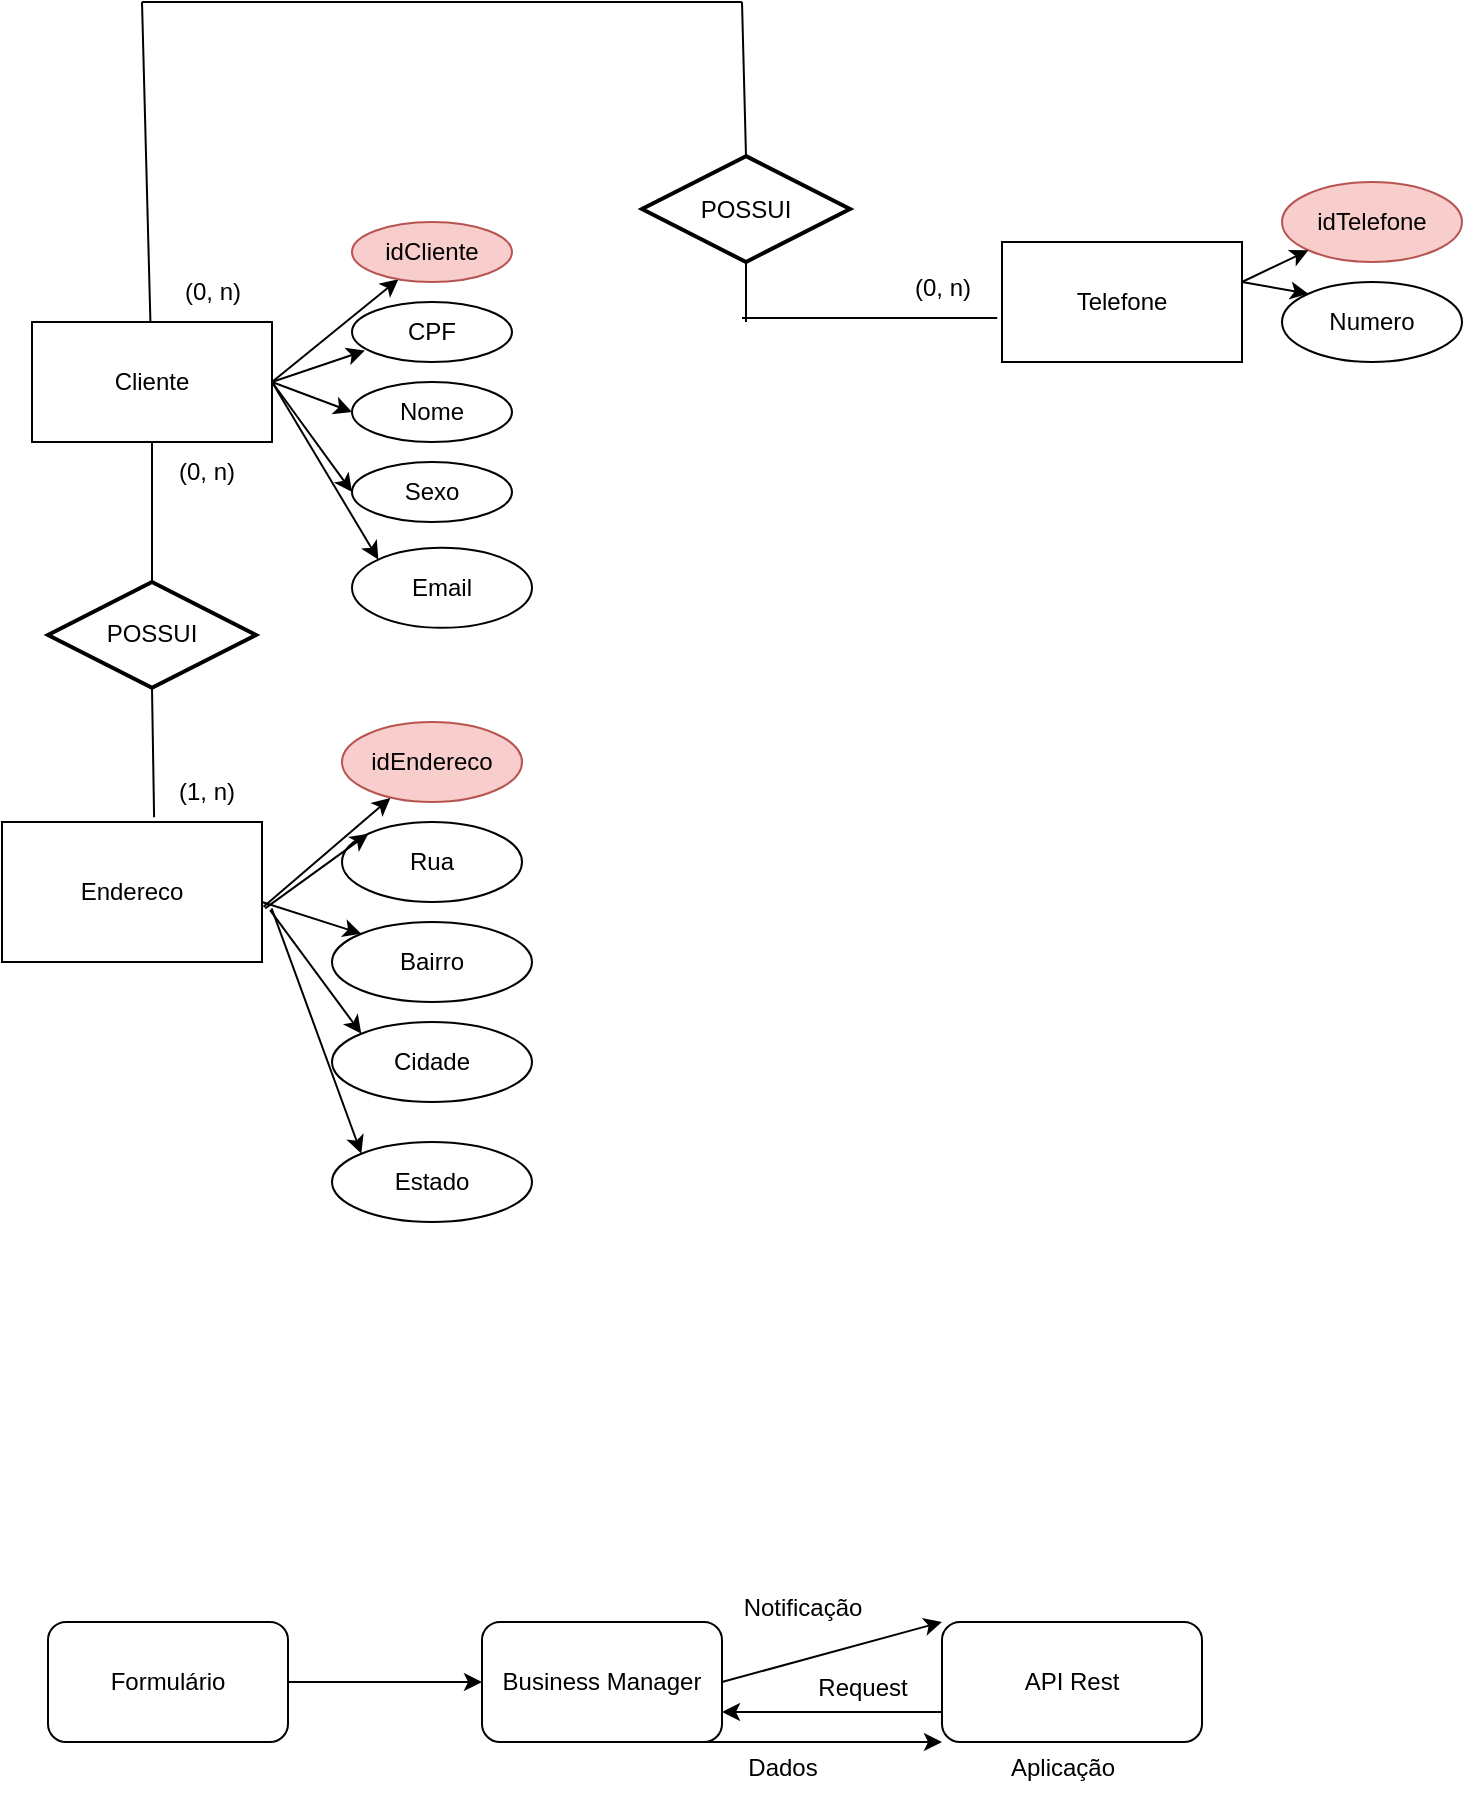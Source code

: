 <mxfile version="24.7.17">
  <diagram name="Página-1" id="PGvJ7YaxBcb3JJZYLfhu">
    <mxGraphModel dx="1050" dy="522" grid="1" gridSize="10" guides="1" tooltips="1" connect="1" arrows="1" fold="1" page="1" pageScale="1" pageWidth="827" pageHeight="1169" math="0" shadow="0">
      <root>
        <mxCell id="0" />
        <mxCell id="1" parent="0" />
        <mxCell id="PcM7yAwqfckMbdmHcBPO-1" value="Cliente" style="rounded=0;whiteSpace=wrap;html=1;" vertex="1" parent="1">
          <mxGeometry x="45" y="240" width="120" height="60" as="geometry" />
        </mxCell>
        <mxCell id="PcM7yAwqfckMbdmHcBPO-2" value="" style="endArrow=classic;html=1;rounded=0;exitX=1;exitY=0.5;exitDx=0;exitDy=0;" edge="1" parent="1" source="PcM7yAwqfckMbdmHcBPO-1" target="PcM7yAwqfckMbdmHcBPO-3">
          <mxGeometry width="50" height="50" relative="1" as="geometry">
            <mxPoint x="165" y="260" as="sourcePoint" />
            <mxPoint x="235" y="230" as="targetPoint" />
          </mxGeometry>
        </mxCell>
        <mxCell id="PcM7yAwqfckMbdmHcBPO-3" value="idCliente" style="ellipse;whiteSpace=wrap;html=1;align=center;fillColor=#f8cecc;strokeColor=#b85450;" vertex="1" parent="1">
          <mxGeometry x="205" y="190" width="80" height="30" as="geometry" />
        </mxCell>
        <mxCell id="PcM7yAwqfckMbdmHcBPO-4" value="CPF" style="ellipse;whiteSpace=wrap;html=1;align=center;" vertex="1" parent="1">
          <mxGeometry x="205" y="230" width="80" height="30" as="geometry" />
        </mxCell>
        <mxCell id="PcM7yAwqfckMbdmHcBPO-6" value="" style="endArrow=classic;html=1;rounded=0;entryX=0.08;entryY=0.81;entryDx=0;entryDy=0;entryPerimeter=0;" edge="1" parent="1" target="PcM7yAwqfckMbdmHcBPO-4">
          <mxGeometry width="50" height="50" relative="1" as="geometry">
            <mxPoint x="165" y="270" as="sourcePoint" />
            <mxPoint x="215" y="235" as="targetPoint" />
          </mxGeometry>
        </mxCell>
        <mxCell id="PcM7yAwqfckMbdmHcBPO-7" value="Nome" style="ellipse;whiteSpace=wrap;html=1;align=center;" vertex="1" parent="1">
          <mxGeometry x="205" y="270" width="80" height="30" as="geometry" />
        </mxCell>
        <mxCell id="PcM7yAwqfckMbdmHcBPO-8" value="" style="endArrow=classic;html=1;rounded=0;exitX=1;exitY=0.5;exitDx=0;exitDy=0;entryX=0;entryY=0.5;entryDx=0;entryDy=0;" edge="1" parent="1" source="PcM7yAwqfckMbdmHcBPO-1" target="PcM7yAwqfckMbdmHcBPO-7">
          <mxGeometry width="50" height="50" relative="1" as="geometry">
            <mxPoint x="175" y="270" as="sourcePoint" />
            <mxPoint x="223" y="282" as="targetPoint" />
          </mxGeometry>
        </mxCell>
        <mxCell id="PcM7yAwqfckMbdmHcBPO-9" value="Sexo" style="ellipse;whiteSpace=wrap;html=1;align=center;" vertex="1" parent="1">
          <mxGeometry x="205" y="310" width="80" height="30" as="geometry" />
        </mxCell>
        <mxCell id="PcM7yAwqfckMbdmHcBPO-10" value="" style="endArrow=classic;html=1;rounded=0;entryX=0;entryY=0.5;entryDx=0;entryDy=0;exitX=1;exitY=0.5;exitDx=0;exitDy=0;" edge="1" parent="1" source="PcM7yAwqfckMbdmHcBPO-1" target="PcM7yAwqfckMbdmHcBPO-9">
          <mxGeometry width="50" height="50" relative="1" as="geometry">
            <mxPoint x="155" y="270" as="sourcePoint" />
            <mxPoint x="175" y="300" as="targetPoint" />
          </mxGeometry>
        </mxCell>
        <mxCell id="PcM7yAwqfckMbdmHcBPO-12" value="Email" style="ellipse;whiteSpace=wrap;html=1;align=center;" vertex="1" parent="1">
          <mxGeometry x="205" y="352.93" width="90" height="40" as="geometry" />
        </mxCell>
        <mxCell id="PcM7yAwqfckMbdmHcBPO-13" value="" style="endArrow=classic;html=1;rounded=0;entryX=0;entryY=0;entryDx=0;entryDy=0;exitX=1;exitY=0.5;exitDx=0;exitDy=0;" edge="1" parent="1" source="PcM7yAwqfckMbdmHcBPO-1" target="PcM7yAwqfckMbdmHcBPO-12">
          <mxGeometry width="50" height="50" relative="1" as="geometry">
            <mxPoint x="165" y="270" as="sourcePoint" />
            <mxPoint x="213.18" y="355.858" as="targetPoint" />
          </mxGeometry>
        </mxCell>
        <mxCell id="PcM7yAwqfckMbdmHcBPO-14" value="Telefone" style="rounded=0;whiteSpace=wrap;html=1;" vertex="1" parent="1">
          <mxGeometry x="530" y="200" width="120" height="60" as="geometry" />
        </mxCell>
        <mxCell id="PcM7yAwqfckMbdmHcBPO-15" value="idTelefone" style="ellipse;whiteSpace=wrap;html=1;align=center;fillColor=#f8cecc;strokeColor=#b85450;" vertex="1" parent="1">
          <mxGeometry x="670" y="170" width="90" height="40" as="geometry" />
        </mxCell>
        <mxCell id="PcM7yAwqfckMbdmHcBPO-16" value="Numero" style="ellipse;whiteSpace=wrap;html=1;align=center;" vertex="1" parent="1">
          <mxGeometry x="670" y="220" width="90" height="40" as="geometry" />
        </mxCell>
        <mxCell id="PcM7yAwqfckMbdmHcBPO-19" value="" style="endArrow=classic;html=1;rounded=0;entryX=0;entryY=1;entryDx=0;entryDy=0;" edge="1" parent="1" target="PcM7yAwqfckMbdmHcBPO-15">
          <mxGeometry width="50" height="50" relative="1" as="geometry">
            <mxPoint x="650" y="220" as="sourcePoint" />
            <mxPoint x="700" y="170" as="targetPoint" />
          </mxGeometry>
        </mxCell>
        <mxCell id="PcM7yAwqfckMbdmHcBPO-20" value="" style="endArrow=classic;html=1;rounded=0;entryX=0;entryY=0;entryDx=0;entryDy=0;" edge="1" parent="1" target="PcM7yAwqfckMbdmHcBPO-16">
          <mxGeometry width="50" height="50" relative="1" as="geometry">
            <mxPoint x="650" y="220" as="sourcePoint" />
            <mxPoint x="700" y="170" as="targetPoint" />
          </mxGeometry>
        </mxCell>
        <mxCell id="PcM7yAwqfckMbdmHcBPO-21" value="Endereco" style="html=1;dashed=0;whiteSpace=wrap;" vertex="1" parent="1">
          <mxGeometry x="30" y="490" width="130" height="70" as="geometry" />
        </mxCell>
        <mxCell id="PcM7yAwqfckMbdmHcBPO-25" value="idEndereco" style="ellipse;whiteSpace=wrap;html=1;align=center;fillColor=#f8cecc;strokeColor=#b85450;" vertex="1" parent="1">
          <mxGeometry x="200" y="440" width="90" height="40" as="geometry" />
        </mxCell>
        <mxCell id="PcM7yAwqfckMbdmHcBPO-26" value="" style="endArrow=classic;html=1;rounded=0;entryX=0.269;entryY=0.95;entryDx=0;entryDy=0;entryPerimeter=0;exitX=1.006;exitY=0.606;exitDx=0;exitDy=0;exitPerimeter=0;" edge="1" parent="1" source="PcM7yAwqfckMbdmHcBPO-21" target="PcM7yAwqfckMbdmHcBPO-25">
          <mxGeometry width="50" height="50" relative="1" as="geometry">
            <mxPoint x="160" y="530" as="sourcePoint" />
            <mxPoint x="210" y="480" as="targetPoint" />
          </mxGeometry>
        </mxCell>
        <mxCell id="PcM7yAwqfckMbdmHcBPO-29" value="Rua" style="ellipse;whiteSpace=wrap;html=1;align=center;" vertex="1" parent="1">
          <mxGeometry x="200" y="490" width="90" height="40" as="geometry" />
        </mxCell>
        <mxCell id="PcM7yAwqfckMbdmHcBPO-30" value="" style="endArrow=classic;html=1;rounded=0;entryX=0;entryY=0;entryDx=0;entryDy=0;exitX=1.012;exitY=0.617;exitDx=0;exitDy=0;exitPerimeter=0;" edge="1" parent="1" source="PcM7yAwqfckMbdmHcBPO-21" target="PcM7yAwqfckMbdmHcBPO-29">
          <mxGeometry width="50" height="50" relative="1" as="geometry">
            <mxPoint x="160" y="530" as="sourcePoint" />
            <mxPoint x="210" y="480" as="targetPoint" />
          </mxGeometry>
        </mxCell>
        <mxCell id="PcM7yAwqfckMbdmHcBPO-31" value="Bairro" style="ellipse;whiteSpace=wrap;html=1;align=center;" vertex="1" parent="1">
          <mxGeometry x="195" y="540" width="100" height="40" as="geometry" />
        </mxCell>
        <mxCell id="PcM7yAwqfckMbdmHcBPO-32" value="" style="endArrow=classic;html=1;rounded=0;entryX=0;entryY=0;entryDx=0;entryDy=0;" edge="1" parent="1" target="PcM7yAwqfckMbdmHcBPO-31">
          <mxGeometry width="50" height="50" relative="1" as="geometry">
            <mxPoint x="160" y="530" as="sourcePoint" />
            <mxPoint x="210" y="510" as="targetPoint" />
          </mxGeometry>
        </mxCell>
        <mxCell id="PcM7yAwqfckMbdmHcBPO-33" value="Cidade" style="ellipse;whiteSpace=wrap;html=1;align=center;" vertex="1" parent="1">
          <mxGeometry x="195" y="590" width="100" height="40" as="geometry" />
        </mxCell>
        <mxCell id="PcM7yAwqfckMbdmHcBPO-34" value="" style="endArrow=classic;html=1;rounded=0;entryX=0;entryY=0;entryDx=0;entryDy=0;exitX=1.031;exitY=0.629;exitDx=0;exitDy=0;exitPerimeter=0;" edge="1" parent="1" source="PcM7yAwqfckMbdmHcBPO-21" target="PcM7yAwqfckMbdmHcBPO-33">
          <mxGeometry width="50" height="50" relative="1" as="geometry">
            <mxPoint x="160" y="530" as="sourcePoint" />
            <mxPoint x="210" y="490" as="targetPoint" />
          </mxGeometry>
        </mxCell>
        <mxCell id="PcM7yAwqfckMbdmHcBPO-35" value="Estado" style="ellipse;whiteSpace=wrap;html=1;align=center;" vertex="1" parent="1">
          <mxGeometry x="195" y="650" width="100" height="40" as="geometry" />
        </mxCell>
        <mxCell id="PcM7yAwqfckMbdmHcBPO-36" value="" style="endArrow=classic;html=1;rounded=0;exitX=1.037;exitY=0.617;exitDx=0;exitDy=0;exitPerimeter=0;entryX=0;entryY=0;entryDx=0;entryDy=0;" edge="1" parent="1" source="PcM7yAwqfckMbdmHcBPO-21" target="PcM7yAwqfckMbdmHcBPO-35">
          <mxGeometry width="50" height="50" relative="1" as="geometry">
            <mxPoint x="360" y="590" as="sourcePoint" />
            <mxPoint x="410" y="540" as="targetPoint" />
          </mxGeometry>
        </mxCell>
        <mxCell id="PcM7yAwqfckMbdmHcBPO-39" value="POSSUI" style="strokeWidth=2;html=1;shape=mxgraph.flowchart.decision;whiteSpace=wrap;" vertex="1" parent="1">
          <mxGeometry x="350" y="157.07" width="104" height="52.93" as="geometry" />
        </mxCell>
        <mxCell id="PcM7yAwqfckMbdmHcBPO-44" value="" style="endArrow=none;html=1;rounded=0;" edge="1" parent="1" target="PcM7yAwqfckMbdmHcBPO-1">
          <mxGeometry width="50" height="50" relative="1" as="geometry">
            <mxPoint x="100" y="80" as="sourcePoint" />
            <mxPoint x="440" y="280" as="targetPoint" />
          </mxGeometry>
        </mxCell>
        <mxCell id="PcM7yAwqfckMbdmHcBPO-45" value="" style="endArrow=none;html=1;rounded=0;exitX=0.5;exitY=0;exitDx=0;exitDy=0;exitPerimeter=0;" edge="1" parent="1" source="PcM7yAwqfckMbdmHcBPO-39">
          <mxGeometry width="50" height="50" relative="1" as="geometry">
            <mxPoint x="400" y="160" as="sourcePoint" />
            <mxPoint x="400" y="80" as="targetPoint" />
          </mxGeometry>
        </mxCell>
        <mxCell id="PcM7yAwqfckMbdmHcBPO-47" value="" style="endArrow=none;html=1;rounded=0;" edge="1" parent="1">
          <mxGeometry width="50" height="50" relative="1" as="geometry">
            <mxPoint x="100" y="80" as="sourcePoint" />
            <mxPoint x="400" y="80" as="targetPoint" />
          </mxGeometry>
        </mxCell>
        <mxCell id="PcM7yAwqfckMbdmHcBPO-48" value="" style="endArrow=none;html=1;rounded=0;entryX=0.5;entryY=1;entryDx=0;entryDy=0;entryPerimeter=0;" edge="1" parent="1" target="PcM7yAwqfckMbdmHcBPO-39">
          <mxGeometry width="50" height="50" relative="1" as="geometry">
            <mxPoint x="402" y="240" as="sourcePoint" />
            <mxPoint x="440" y="280" as="targetPoint" />
          </mxGeometry>
        </mxCell>
        <mxCell id="PcM7yAwqfckMbdmHcBPO-50" value="" style="endArrow=none;html=1;rounded=0;exitX=-0.02;exitY=0.633;exitDx=0;exitDy=0;exitPerimeter=0;" edge="1" parent="1" source="PcM7yAwqfckMbdmHcBPO-14">
          <mxGeometry width="50" height="50" relative="1" as="geometry">
            <mxPoint x="440" y="393" as="sourcePoint" />
            <mxPoint x="400" y="238" as="targetPoint" />
          </mxGeometry>
        </mxCell>
        <mxCell id="PcM7yAwqfckMbdmHcBPO-51" value="(0, n)" style="text;html=1;align=center;verticalAlign=middle;resizable=0;points=[];autosize=1;strokeColor=none;fillColor=none;" vertex="1" parent="1">
          <mxGeometry x="475" y="208" width="50" height="30" as="geometry" />
        </mxCell>
        <mxCell id="PcM7yAwqfckMbdmHcBPO-52" value="(0, n)" style="text;html=1;align=center;verticalAlign=middle;resizable=0;points=[];autosize=1;strokeColor=none;fillColor=none;" vertex="1" parent="1">
          <mxGeometry x="110" y="210" width="50" height="30" as="geometry" />
        </mxCell>
        <mxCell id="PcM7yAwqfckMbdmHcBPO-54" value="POSSUI" style="strokeWidth=2;html=1;shape=mxgraph.flowchart.decision;whiteSpace=wrap;" vertex="1" parent="1">
          <mxGeometry x="53" y="370" width="104" height="52.93" as="geometry" />
        </mxCell>
        <mxCell id="PcM7yAwqfckMbdmHcBPO-55" value="" style="endArrow=none;html=1;rounded=0;entryX=0.5;entryY=1;entryDx=0;entryDy=0;exitX=0.5;exitY=0;exitDx=0;exitDy=0;exitPerimeter=0;" edge="1" parent="1" source="PcM7yAwqfckMbdmHcBPO-54" target="PcM7yAwqfckMbdmHcBPO-1">
          <mxGeometry width="50" height="50" relative="1" as="geometry">
            <mxPoint x="390" y="330" as="sourcePoint" />
            <mxPoint x="440" y="280" as="targetPoint" />
          </mxGeometry>
        </mxCell>
        <mxCell id="PcM7yAwqfckMbdmHcBPO-56" value="" style="endArrow=none;html=1;rounded=0;exitX=0.585;exitY=-0.034;exitDx=0;exitDy=0;entryX=0.5;entryY=1;entryDx=0;entryDy=0;entryPerimeter=0;exitPerimeter=0;" edge="1" parent="1" source="PcM7yAwqfckMbdmHcBPO-21" target="PcM7yAwqfckMbdmHcBPO-54">
          <mxGeometry width="50" height="50" relative="1" as="geometry">
            <mxPoint x="390" y="330" as="sourcePoint" />
            <mxPoint x="440" y="280" as="targetPoint" />
          </mxGeometry>
        </mxCell>
        <mxCell id="PcM7yAwqfckMbdmHcBPO-57" value="(0, n)" style="text;html=1;align=center;verticalAlign=middle;resizable=0;points=[];autosize=1;strokeColor=none;fillColor=none;" vertex="1" parent="1">
          <mxGeometry x="107" y="300" width="50" height="30" as="geometry" />
        </mxCell>
        <mxCell id="PcM7yAwqfckMbdmHcBPO-58" value="(1, n)" style="text;html=1;align=center;verticalAlign=middle;resizable=0;points=[];autosize=1;strokeColor=none;fillColor=none;" vertex="1" parent="1">
          <mxGeometry x="107" y="460" width="50" height="30" as="geometry" />
        </mxCell>
        <mxCell id="PcM7yAwqfckMbdmHcBPO-59" value="Formulário" style="rounded=1;whiteSpace=wrap;html=1;" vertex="1" parent="1">
          <mxGeometry x="53" y="890" width="120" height="60" as="geometry" />
        </mxCell>
        <mxCell id="PcM7yAwqfckMbdmHcBPO-60" value="" style="endArrow=classic;html=1;rounded=0;exitX=1;exitY=0.5;exitDx=0;exitDy=0;" edge="1" parent="1" source="PcM7yAwqfckMbdmHcBPO-59">
          <mxGeometry width="50" height="50" relative="1" as="geometry">
            <mxPoint x="180" y="930" as="sourcePoint" />
            <mxPoint x="270" y="920" as="targetPoint" />
          </mxGeometry>
        </mxCell>
        <mxCell id="PcM7yAwqfckMbdmHcBPO-61" value="Business Manager" style="rounded=1;whiteSpace=wrap;html=1;" vertex="1" parent="1">
          <mxGeometry x="270" y="890" width="120" height="60" as="geometry" />
        </mxCell>
        <mxCell id="PcM7yAwqfckMbdmHcBPO-62" value="API Rest" style="rounded=1;whiteSpace=wrap;html=1;" vertex="1" parent="1">
          <mxGeometry x="500" y="890" width="130" height="60" as="geometry" />
        </mxCell>
        <mxCell id="PcM7yAwqfckMbdmHcBPO-67" value="Aplicação" style="text;html=1;align=center;verticalAlign=middle;resizable=0;points=[];autosize=1;strokeColor=none;fillColor=none;" vertex="1" parent="1">
          <mxGeometry x="520" y="948" width="80" height="30" as="geometry" />
        </mxCell>
        <mxCell id="PcM7yAwqfckMbdmHcBPO-71" value="" style="endArrow=classic;html=1;rounded=0;exitX=1;exitY=0.5;exitDx=0;exitDy=0;entryX=0;entryY=0;entryDx=0;entryDy=0;" edge="1" parent="1" source="PcM7yAwqfckMbdmHcBPO-61" target="PcM7yAwqfckMbdmHcBPO-62">
          <mxGeometry width="50" height="50" relative="1" as="geometry">
            <mxPoint x="390" y="830" as="sourcePoint" />
            <mxPoint x="440" y="780" as="targetPoint" />
          </mxGeometry>
        </mxCell>
        <mxCell id="PcM7yAwqfckMbdmHcBPO-72" value="Notificação&lt;div&gt;&lt;br&gt;&lt;/div&gt;" style="text;html=1;align=center;verticalAlign=middle;resizable=0;points=[];autosize=1;strokeColor=none;fillColor=none;" vertex="1" parent="1">
          <mxGeometry x="390" y="870" width="80" height="40" as="geometry" />
        </mxCell>
        <mxCell id="PcM7yAwqfckMbdmHcBPO-73" value="" style="endArrow=classic;html=1;rounded=0;exitX=0;exitY=0.75;exitDx=0;exitDy=0;entryX=1;entryY=0.75;entryDx=0;entryDy=0;" edge="1" parent="1" source="PcM7yAwqfckMbdmHcBPO-62" target="PcM7yAwqfckMbdmHcBPO-61">
          <mxGeometry width="50" height="50" relative="1" as="geometry">
            <mxPoint x="390" y="830" as="sourcePoint" />
            <mxPoint x="440" y="780" as="targetPoint" />
          </mxGeometry>
        </mxCell>
        <mxCell id="PcM7yAwqfckMbdmHcBPO-74" value="Request" style="text;html=1;align=center;verticalAlign=middle;resizable=0;points=[];autosize=1;strokeColor=none;fillColor=none;" vertex="1" parent="1">
          <mxGeometry x="425" y="908" width="70" height="30" as="geometry" />
        </mxCell>
        <mxCell id="PcM7yAwqfckMbdmHcBPO-75" value="" style="endArrow=classic;html=1;rounded=0;exitX=0.75;exitY=1;exitDx=0;exitDy=0;entryX=0;entryY=1;entryDx=0;entryDy=0;" edge="1" parent="1" source="PcM7yAwqfckMbdmHcBPO-61" target="PcM7yAwqfckMbdmHcBPO-62">
          <mxGeometry width="50" height="50" relative="1" as="geometry">
            <mxPoint x="390" y="830" as="sourcePoint" />
            <mxPoint x="480" y="990" as="targetPoint" />
            <Array as="points" />
          </mxGeometry>
        </mxCell>
        <mxCell id="PcM7yAwqfckMbdmHcBPO-77" value="Dados" style="text;html=1;align=center;verticalAlign=middle;resizable=0;points=[];autosize=1;strokeColor=none;fillColor=none;" vertex="1" parent="1">
          <mxGeometry x="390" y="948" width="60" height="30" as="geometry" />
        </mxCell>
      </root>
    </mxGraphModel>
  </diagram>
</mxfile>
